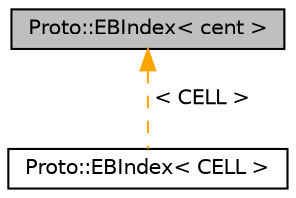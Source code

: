 digraph "Proto::EBIndex&lt; cent &gt;"
{
  edge [fontname="Helvetica",fontsize="10",labelfontname="Helvetica",labelfontsize="10"];
  node [fontname="Helvetica",fontsize="10",shape=record];
  Node0 [label="Proto::EBIndex\< cent \>",height=0.2,width=0.4,color="black", fillcolor="grey75", style="filled", fontcolor="black"];
  Node0 -> Node1 [dir="back",color="orange",fontsize="10",style="dashed",label=" \< CELL \>" ,fontname="Helvetica"];
  Node1 [label="Proto::EBIndex\< CELL \>",height=0.2,width=0.4,color="black", fillcolor="white", style="filled",URL="$classProto_1_1EBIndex.html"];
}
